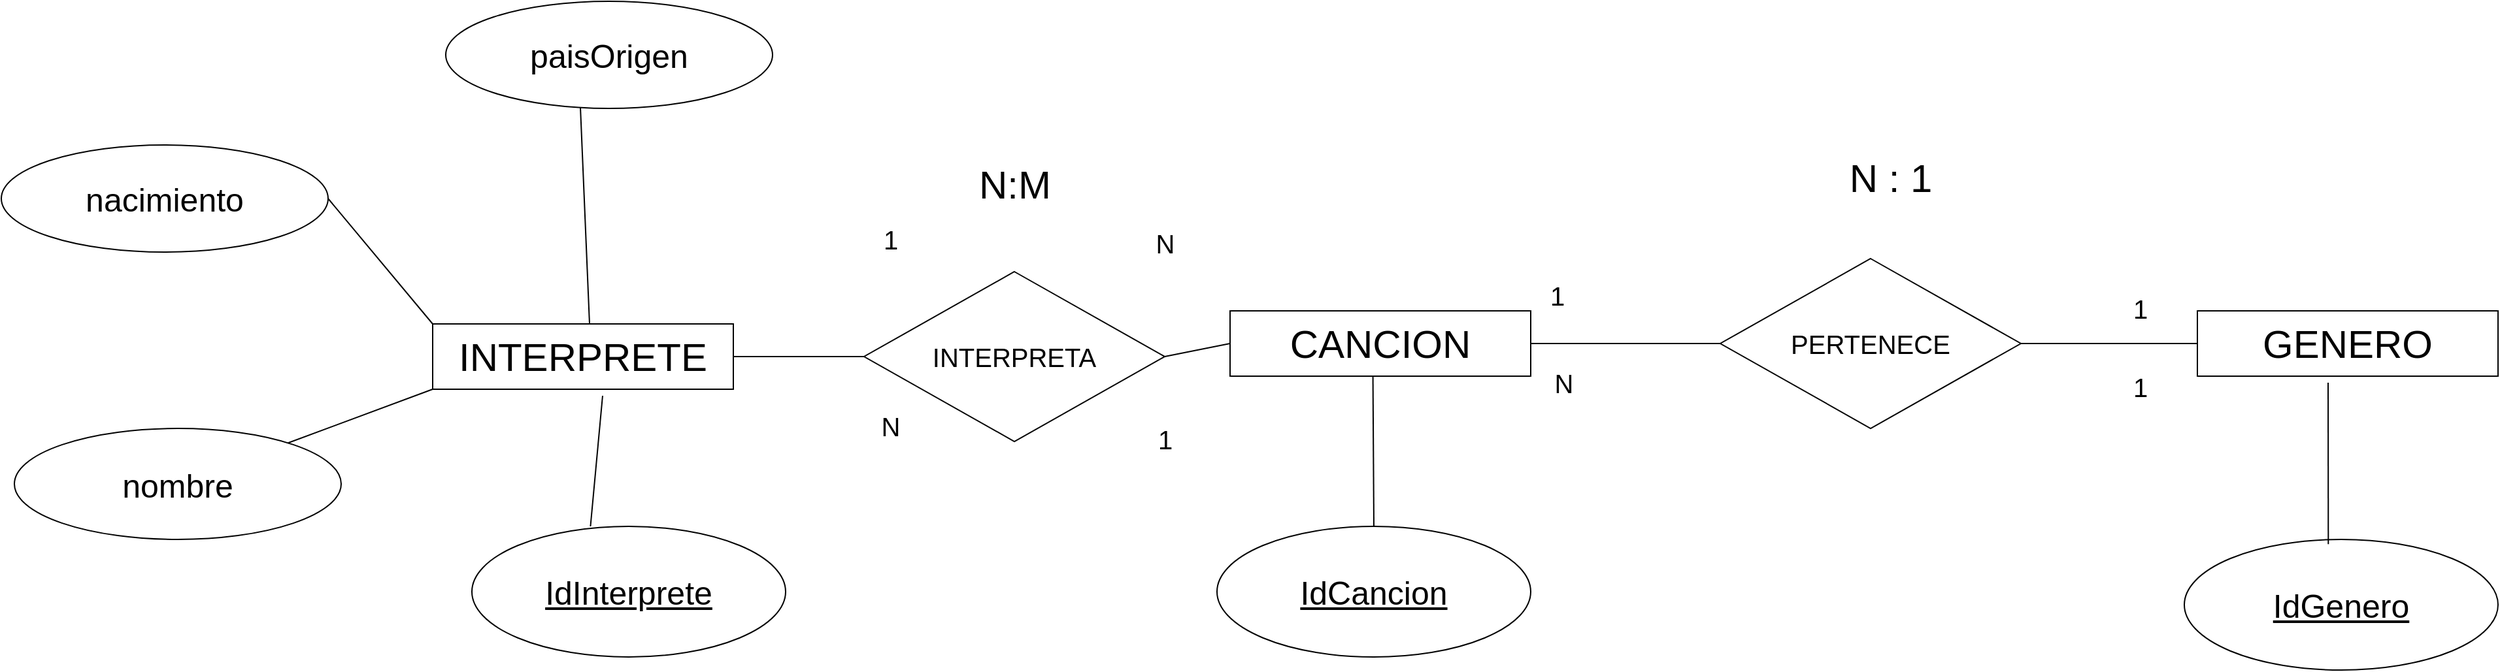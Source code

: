 <mxfile version="24.7.13">
  <diagram name="Página-1" id="QQ3gXPR_yv-gL3_W9w7M">
    <mxGraphModel dx="4215" dy="3061" grid="1" gridSize="10" guides="1" tooltips="1" connect="1" arrows="1" fold="1" page="1" pageScale="1" pageWidth="827" pageHeight="1169" math="0" shadow="0">
      <root>
        <mxCell id="0" />
        <mxCell id="1" parent="0" />
        <mxCell id="oH5qLrbqfe1AHEBTjPtD-22" value="&lt;font style=&quot;font-size: 30px;&quot;&gt;INTERPRETE&lt;/font&gt;" style="html=1;whiteSpace=wrap;" vertex="1" parent="1">
          <mxGeometry x="-170" y="-643" width="230" height="50" as="geometry" />
        </mxCell>
        <mxCell id="oH5qLrbqfe1AHEBTjPtD-23" value="&lt;div style=&quot;font-size: 30px;&quot;&gt;&lt;font style=&quot;font-size: 30px;&quot;&gt;CANCION&lt;/font&gt;&lt;/div&gt;" style="html=1;whiteSpace=wrap;" vertex="1" parent="1">
          <mxGeometry x="440" y="-653" width="230" height="50" as="geometry" />
        </mxCell>
        <mxCell id="oH5qLrbqfe1AHEBTjPtD-24" value="&lt;div style=&quot;font-size: 30px;&quot;&gt;GENERO&lt;/div&gt;" style="html=1;whiteSpace=wrap;" vertex="1" parent="1">
          <mxGeometry x="1180" y="-653" width="230" height="50" as="geometry" />
        </mxCell>
        <mxCell id="oH5qLrbqfe1AHEBTjPtD-27" value="&lt;font style=&quot;font-size: 20px;&quot;&gt;INTERPRETA&lt;/font&gt;" style="rhombus;whiteSpace=wrap;html=1;" vertex="1" parent="1">
          <mxGeometry x="160" y="-683" width="230" height="130" as="geometry" />
        </mxCell>
        <mxCell id="oH5qLrbqfe1AHEBTjPtD-29" value="" style="endArrow=none;html=1;rounded=0;exitX=1;exitY=0.5;exitDx=0;exitDy=0;entryX=0;entryY=0.5;entryDx=0;entryDy=0;" edge="1" parent="1" source="oH5qLrbqfe1AHEBTjPtD-22" target="oH5qLrbqfe1AHEBTjPtD-27">
          <mxGeometry width="50" height="50" relative="1" as="geometry">
            <mxPoint x="180" y="-548" as="sourcePoint" />
            <mxPoint x="230" y="-598" as="targetPoint" />
          </mxGeometry>
        </mxCell>
        <mxCell id="oH5qLrbqfe1AHEBTjPtD-30" value="" style="endArrow=none;html=1;rounded=0;entryX=0;entryY=0.5;entryDx=0;entryDy=0;exitX=1;exitY=0.5;exitDx=0;exitDy=0;" edge="1" parent="1" source="oH5qLrbqfe1AHEBTjPtD-27" target="oH5qLrbqfe1AHEBTjPtD-23">
          <mxGeometry width="50" height="50" relative="1" as="geometry">
            <mxPoint x="360" y="-538" as="sourcePoint" />
            <mxPoint x="410" y="-588" as="targetPoint" />
          </mxGeometry>
        </mxCell>
        <mxCell id="oH5qLrbqfe1AHEBTjPtD-31" value="" style="endArrow=none;html=1;rounded=0;entryX=0;entryY=0.5;entryDx=0;entryDy=0;exitX=1;exitY=0.5;exitDx=0;exitDy=0;" edge="1" parent="1" source="oH5qLrbqfe1AHEBTjPtD-23">
          <mxGeometry width="50" height="50" relative="1" as="geometry">
            <mxPoint x="680" y="-548" as="sourcePoint" />
            <mxPoint x="820" y="-628" as="targetPoint" />
          </mxGeometry>
        </mxCell>
        <mxCell id="oH5qLrbqfe1AHEBTjPtD-32" value="" style="endArrow=none;html=1;rounded=0;entryX=0;entryY=0.5;entryDx=0;entryDy=0;exitX=1;exitY=0.5;exitDx=0;exitDy=0;" edge="1" parent="1" source="oH5qLrbqfe1AHEBTjPtD-44" target="oH5qLrbqfe1AHEBTjPtD-24">
          <mxGeometry width="50" height="50" relative="1" as="geometry">
            <mxPoint x="1061" y="-618" as="sourcePoint" />
            <mxPoint x="1071" y="-628" as="targetPoint" />
          </mxGeometry>
        </mxCell>
        <mxCell id="oH5qLrbqfe1AHEBTjPtD-34" value="&lt;div style=&quot;font-size: 20px;&quot;&gt;1&lt;/div&gt;" style="text;html=1;align=center;verticalAlign=middle;resizable=0;points=[];autosize=1;strokeColor=none;fillColor=none;" vertex="1" parent="1">
          <mxGeometry x="675" y="-685" width="30" height="40" as="geometry" />
        </mxCell>
        <mxCell id="oH5qLrbqfe1AHEBTjPtD-35" value="&lt;div style=&quot;font-size: 20px;&quot;&gt;1&lt;/div&gt;" style="text;html=1;align=center;verticalAlign=middle;resizable=0;points=[];autosize=1;strokeColor=none;fillColor=none;" vertex="1" parent="1">
          <mxGeometry x="1121" y="-675" width="30" height="40" as="geometry" />
        </mxCell>
        <mxCell id="oH5qLrbqfe1AHEBTjPtD-36" value="&lt;div style=&quot;font-size: 20px;&quot;&gt;1&lt;/div&gt;" style="text;html=1;align=center;verticalAlign=middle;resizable=0;points=[];autosize=1;strokeColor=none;fillColor=none;" vertex="1" parent="1">
          <mxGeometry x="1121" y="-615" width="30" height="40" as="geometry" />
        </mxCell>
        <mxCell id="oH5qLrbqfe1AHEBTjPtD-37" value="&lt;div style=&quot;font-size: 20px;&quot;&gt;N&lt;/div&gt;" style="text;html=1;align=center;verticalAlign=middle;resizable=0;points=[];autosize=1;strokeColor=none;fillColor=none;" vertex="1" parent="1">
          <mxGeometry x="675" y="-618" width="40" height="40" as="geometry" />
        </mxCell>
        <mxCell id="oH5qLrbqfe1AHEBTjPtD-38" value="&lt;font style=&quot;font-size: 30px;&quot;&gt;N : 1&lt;/font&gt;" style="text;html=1;align=center;verticalAlign=middle;resizable=0;points=[];autosize=1;strokeColor=none;fillColor=none;" vertex="1" parent="1">
          <mxGeometry x="900" y="-780" width="90" height="50" as="geometry" />
        </mxCell>
        <mxCell id="oH5qLrbqfe1AHEBTjPtD-39" value="&lt;font style=&quot;font-size: 20px;&quot;&gt;1&lt;/font&gt;" style="text;html=1;align=center;verticalAlign=middle;resizable=0;points=[];autosize=1;strokeColor=none;fillColor=none;" vertex="1" parent="1">
          <mxGeometry x="165" y="-728" width="30" height="40" as="geometry" />
        </mxCell>
        <mxCell id="oH5qLrbqfe1AHEBTjPtD-40" value="&lt;font style=&quot;font-size: 20px;&quot;&gt;N&lt;/font&gt;" style="text;html=1;align=center;verticalAlign=middle;resizable=0;points=[];autosize=1;strokeColor=none;fillColor=none;" vertex="1" parent="1">
          <mxGeometry x="370" y="-725" width="40" height="40" as="geometry" />
        </mxCell>
        <mxCell id="oH5qLrbqfe1AHEBTjPtD-41" value="&lt;font style=&quot;font-size: 20px;&quot;&gt;1&lt;/font&gt;" style="text;html=1;align=center;verticalAlign=middle;resizable=0;points=[];autosize=1;strokeColor=none;fillColor=none;" vertex="1" parent="1">
          <mxGeometry x="375" y="-575" width="30" height="40" as="geometry" />
        </mxCell>
        <mxCell id="oH5qLrbqfe1AHEBTjPtD-42" value="&lt;div style=&quot;font-size: 20px;&quot;&gt;&lt;font style=&quot;font-size: 20px;&quot;&gt;N&lt;/font&gt;&lt;/div&gt;" style="text;html=1;align=center;verticalAlign=middle;resizable=0;points=[];autosize=1;strokeColor=none;fillColor=none;" vertex="1" parent="1">
          <mxGeometry x="160" y="-585" width="40" height="40" as="geometry" />
        </mxCell>
        <mxCell id="oH5qLrbqfe1AHEBTjPtD-43" value="&lt;font style=&quot;font-size: 30px;&quot;&gt;N:M&lt;/font&gt;" style="text;html=1;align=center;verticalAlign=middle;resizable=0;points=[];autosize=1;strokeColor=none;fillColor=none;" vertex="1" parent="1">
          <mxGeometry x="235" y="-775" width="80" height="50" as="geometry" />
        </mxCell>
        <mxCell id="oH5qLrbqfe1AHEBTjPtD-44" value="&lt;font style=&quot;font-size: 20px;&quot;&gt;PERTENECE&lt;/font&gt;" style="rhombus;whiteSpace=wrap;html=1;" vertex="1" parent="1">
          <mxGeometry x="815" y="-693" width="230" height="130" as="geometry" />
        </mxCell>
        <mxCell id="oH5qLrbqfe1AHEBTjPtD-45" value="&lt;font style=&quot;font-size: 25px;&quot;&gt;&lt;u&gt;IdInterprete&lt;/u&gt;&lt;/font&gt;" style="ellipse;whiteSpace=wrap;html=1;" vertex="1" parent="1">
          <mxGeometry x="-140" y="-488" width="240" height="100" as="geometry" />
        </mxCell>
        <mxCell id="oH5qLrbqfe1AHEBTjPtD-49" value="&lt;font style=&quot;font-size: 25px;&quot;&gt;nombre&lt;/font&gt;" style="ellipse;whiteSpace=wrap;html=1;" vertex="1" parent="1">
          <mxGeometry x="-490" y="-563" width="250" height="85" as="geometry" />
        </mxCell>
        <mxCell id="oH5qLrbqfe1AHEBTjPtD-51" value="&lt;font style=&quot;font-size: 25px;&quot;&gt;nacimiento&lt;/font&gt;" style="ellipse;whiteSpace=wrap;html=1;" vertex="1" parent="1">
          <mxGeometry x="-500" y="-780" width="250" height="82" as="geometry" />
        </mxCell>
        <mxCell id="oH5qLrbqfe1AHEBTjPtD-53" value="&lt;font style=&quot;font-size: 25px;&quot;&gt;paisOrigen&lt;/font&gt;" style="ellipse;whiteSpace=wrap;html=1;" vertex="1" parent="1">
          <mxGeometry x="-160" y="-890" width="250" height="82" as="geometry" />
        </mxCell>
        <mxCell id="oH5qLrbqfe1AHEBTjPtD-55" value="&lt;div&gt;&lt;font style=&quot;font-size: 25px;&quot;&gt;&lt;u&gt;IdCancion&lt;/u&gt;&lt;/font&gt;&lt;/div&gt;" style="ellipse;whiteSpace=wrap;html=1;" vertex="1" parent="1">
          <mxGeometry x="430" y="-488" width="240" height="100" as="geometry" />
        </mxCell>
        <mxCell id="oH5qLrbqfe1AHEBTjPtD-57" value="&lt;div&gt;&lt;font style=&quot;font-size: 25px;&quot;&gt;&lt;u&gt;IdGenero&lt;/u&gt;&lt;/font&gt;&lt;/div&gt;" style="ellipse;whiteSpace=wrap;html=1;" vertex="1" parent="1">
          <mxGeometry x="1170" y="-478" width="240" height="100" as="geometry" />
        </mxCell>
        <mxCell id="oH5qLrbqfe1AHEBTjPtD-59" value="" style="endArrow=none;html=1;rounded=0;entryX=0.459;entryY=0.036;entryDx=0;entryDy=0;entryPerimeter=0;" edge="1" parent="1" target="oH5qLrbqfe1AHEBTjPtD-57">
          <mxGeometry width="50" height="50" relative="1" as="geometry">
            <mxPoint x="1280" y="-598" as="sourcePoint" />
            <mxPoint x="1277" y="-488" as="targetPoint" />
          </mxGeometry>
        </mxCell>
        <mxCell id="oH5qLrbqfe1AHEBTjPtD-60" value="" style="endArrow=none;html=1;rounded=0;" edge="1" parent="1">
          <mxGeometry width="50" height="50" relative="1" as="geometry">
            <mxPoint x="549.29" y="-603" as="sourcePoint" />
            <mxPoint x="550" y="-488" as="targetPoint" />
          </mxGeometry>
        </mxCell>
        <mxCell id="oH5qLrbqfe1AHEBTjPtD-61" value="" style="endArrow=none;html=1;rounded=0;" edge="1" parent="1">
          <mxGeometry width="50" height="50" relative="1" as="geometry">
            <mxPoint x="-40" y="-588" as="sourcePoint" />
            <mxPoint x="-49.29" y="-488" as="targetPoint" />
          </mxGeometry>
        </mxCell>
        <mxCell id="oH5qLrbqfe1AHEBTjPtD-62" value="" style="endArrow=none;html=1;rounded=0;exitX=0.412;exitY=0.991;exitDx=0;exitDy=0;exitPerimeter=0;" edge="1" parent="1" source="oH5qLrbqfe1AHEBTjPtD-53">
          <mxGeometry width="50" height="50" relative="1" as="geometry">
            <mxPoint x="-40.71" y="-743" as="sourcePoint" />
            <mxPoint x="-50.0" y="-643" as="targetPoint" />
          </mxGeometry>
        </mxCell>
        <mxCell id="oH5qLrbqfe1AHEBTjPtD-63" value="" style="endArrow=none;html=1;rounded=0;exitX=0;exitY=1;exitDx=0;exitDy=0;" edge="1" parent="1" source="oH5qLrbqfe1AHEBTjPtD-22" target="oH5qLrbqfe1AHEBTjPtD-49">
          <mxGeometry width="50" height="50" relative="1" as="geometry">
            <mxPoint x="-210.71" y="-628" as="sourcePoint" />
            <mxPoint x="-220.0" y="-528" as="targetPoint" />
          </mxGeometry>
        </mxCell>
        <mxCell id="oH5qLrbqfe1AHEBTjPtD-64" value="" style="endArrow=none;html=1;rounded=0;exitX=1;exitY=0.5;exitDx=0;exitDy=0;entryX=0;entryY=0;entryDx=0;entryDy=0;" edge="1" parent="1" source="oH5qLrbqfe1AHEBTjPtD-51" target="oH5qLrbqfe1AHEBTjPtD-22">
          <mxGeometry width="50" height="50" relative="1" as="geometry">
            <mxPoint x="-179.71" y="-743" as="sourcePoint" />
            <mxPoint x="-189.0" y="-643" as="targetPoint" />
          </mxGeometry>
        </mxCell>
      </root>
    </mxGraphModel>
  </diagram>
</mxfile>
